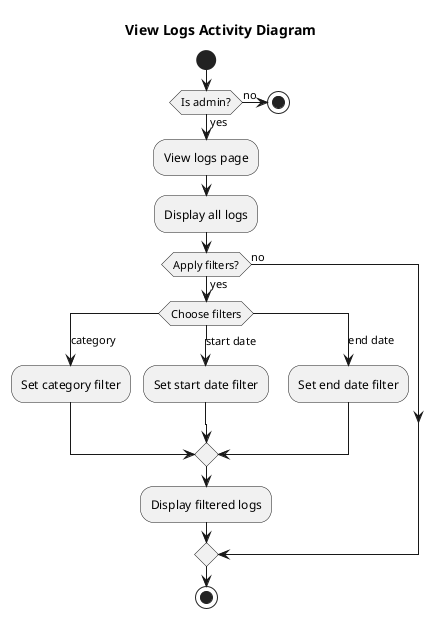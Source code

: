 @startuml
title View Logs Activity Diagram

start
if (Is admin?) then (yes)
	:View logs page;
	:Display all logs;
	if (Apply filters?) then (yes)
		switch (Choose filters)
		case (category)
  			:Set category filter;
		case (start date)
  			:Set start date filter;
		case (end date)
  			:Set end date filter;
		endswitch
		:Display filtered logs;
	else(no)
	endif
else (no)
	stop
endif
stop
@enduml